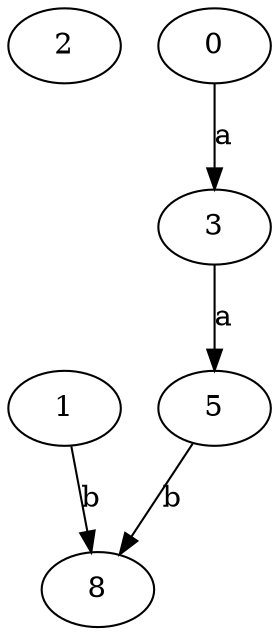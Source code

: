 strict digraph  {
2;
3;
0;
5;
1;
8;
3 -> 5  [label=a];
0 -> 3  [label=a];
5 -> 8  [label=b];
1 -> 8  [label=b];
}
